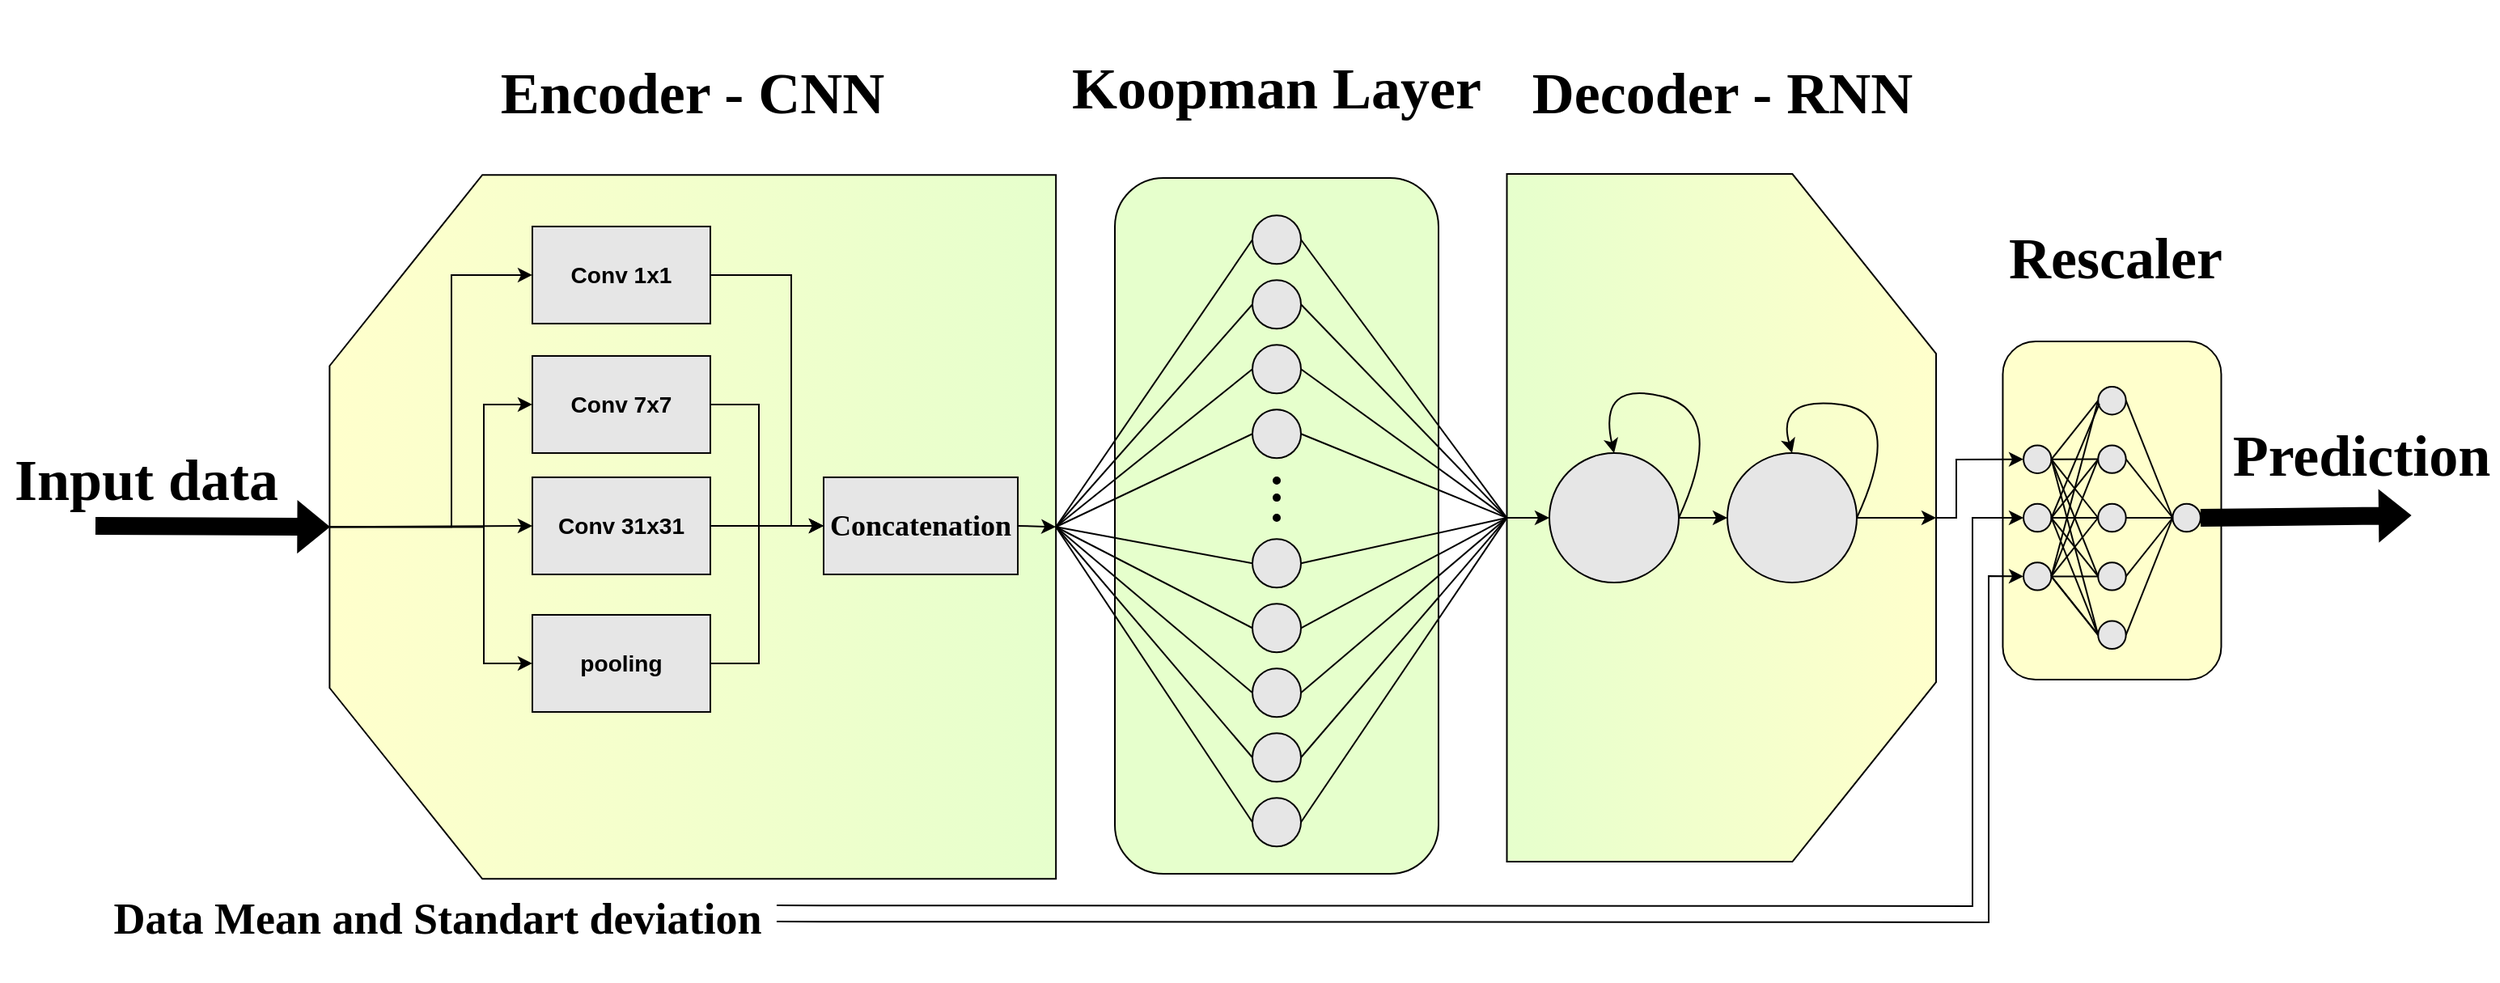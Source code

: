 <mxfile version="19.0.2" type="device"><diagram id="XMFAf_vkO7Ta1vN24-hJ" name="Page-1"><mxGraphModel dx="1730" dy="1145" grid="1" gridSize="10" guides="1" tooltips="1" connect="1" arrows="1" fold="1" page="1" pageScale="1" pageWidth="1654" pageHeight="1169" math="0" shadow="0"><root><mxCell id="0"/><mxCell id="1" parent="0"/><mxCell id="Wm5zuqAyLh63Gblv_v82-100" value="" style="rounded=1;whiteSpace=wrap;html=1;strokeColor=#000000;fillColor=#E6FFCC;" vertex="1" parent="1"><mxGeometry x="699" y="120" width="200" height="430" as="geometry"/></mxCell><mxCell id="Wm5zuqAyLh63Gblv_v82-9" value="" style="shape=loopLimit;whiteSpace=wrap;html=1;size=118;rotation=-90;fillColor=#FFFFCC;gradientColor=#E6FFCC;" vertex="1" parent="1"><mxGeometry x="220.63" y="111.18" width="435.01" height="448.88" as="geometry"/></mxCell><mxCell id="Wm5zuqAyLh63Gblv_v82-60" style="edgeStyle=orthogonalEdgeStyle;rounded=0;orthogonalLoop=1;jettySize=auto;html=1;exitX=0.5;exitY=0;exitDx=0;exitDy=0;entryX=0;entryY=0.5;entryDx=0;entryDy=0;" edge="1" parent="1" source="Wm5zuqAyLh63Gblv_v82-9" target="Wm5zuqAyLh63Gblv_v82-39"><mxGeometry relative="1" as="geometry"><Array as="points"><mxPoint x="309" y="334.98"/><mxPoint x="309" y="259.98"/></Array></mxGeometry></mxCell><mxCell id="Wm5zuqAyLh63Gblv_v82-10" value="" style="ellipse;whiteSpace=wrap;html=1;aspect=fixed;fillColor=#E6E6E6;" vertex="1" parent="1"><mxGeometry x="784" y="343.13" width="30" height="30" as="geometry"/></mxCell><mxCell id="Wm5zuqAyLh63Gblv_v82-12" value="" style="ellipse;whiteSpace=wrap;html=1;aspect=fixed;fillColor=#E6E6E6;" vertex="1" parent="1"><mxGeometry x="784" y="383.13" width="30" height="30" as="geometry"/></mxCell><mxCell id="Wm5zuqAyLh63Gblv_v82-13" value="" style="ellipse;whiteSpace=wrap;html=1;aspect=fixed;fillColor=#E6E6E6;" vertex="1" parent="1"><mxGeometry x="784" y="423.13" width="30" height="30" as="geometry"/></mxCell><mxCell id="Wm5zuqAyLh63Gblv_v82-14" value="" style="ellipse;whiteSpace=wrap;html=1;aspect=fixed;fillColor=#E6E6E6;" vertex="1" parent="1"><mxGeometry x="784" y="463.13" width="30" height="30" as="geometry"/></mxCell><mxCell id="Wm5zuqAyLh63Gblv_v82-15" value="" style="ellipse;whiteSpace=wrap;html=1;aspect=fixed;fillColor=#E6E6E6;" vertex="1" parent="1"><mxGeometry x="784" y="183.13" width="30" height="30" as="geometry"/></mxCell><mxCell id="Wm5zuqAyLh63Gblv_v82-16" value="" style="ellipse;whiteSpace=wrap;html=1;aspect=fixed;fillColor=#E6E6E6;" vertex="1" parent="1"><mxGeometry x="784" y="223.13" width="30" height="30" as="geometry"/></mxCell><mxCell id="Wm5zuqAyLh63Gblv_v82-17" value="" style="ellipse;whiteSpace=wrap;html=1;aspect=fixed;fillColor=#E6E6E6;" vertex="1" parent="1"><mxGeometry x="784" y="263.13" width="30" height="30" as="geometry"/></mxCell><mxCell id="Wm5zuqAyLh63Gblv_v82-22" value="" style="ellipse;whiteSpace=wrap;html=1;aspect=fixed;fillColor=#E6E6E6;" vertex="1" parent="1"><mxGeometry x="784" y="143.13" width="30" height="30" as="geometry"/></mxCell><mxCell id="Wm5zuqAyLh63Gblv_v82-31" value="" style="ellipse;whiteSpace=wrap;html=1;aspect=fixed;fillColor=#E6E6E6;" vertex="1" parent="1"><mxGeometry x="784" y="503.13" width="30" height="30" as="geometry"/></mxCell><mxCell id="Wm5zuqAyLh63Gblv_v82-35" value="&lt;h3&gt;Conv 1x1&lt;/h3&gt;" style="rounded=0;whiteSpace=wrap;html=1;strokeColor=#000000;fillColor=#E6E6E6;" vertex="1" parent="1"><mxGeometry x="339" y="149.98" width="110" height="60" as="geometry"/></mxCell><mxCell id="Wm5zuqAyLh63Gblv_v82-36" value="&lt;h3&gt;pooling&lt;/h3&gt;" style="rounded=0;whiteSpace=wrap;html=1;strokeColor=#000000;fillColor=#E6E6E6;" vertex="1" parent="1"><mxGeometry x="339" y="389.98" width="110" height="60" as="geometry"/></mxCell><mxCell id="Wm5zuqAyLh63Gblv_v82-38" value="&lt;h3&gt;Conv 31x31&lt;/h3&gt;" style="rounded=0;whiteSpace=wrap;html=1;strokeColor=#000000;fillColor=#E6E6E6;" vertex="1" parent="1"><mxGeometry x="339" y="304.98" width="110" height="60" as="geometry"/></mxCell><mxCell id="Wm5zuqAyLh63Gblv_v82-39" value="&lt;h3&gt;Conv 7x7&lt;/h3&gt;" style="rounded=0;whiteSpace=wrap;html=1;strokeColor=#000000;fillColor=#E6E6E6;" vertex="1" parent="1"><mxGeometry x="339" y="229.98" width="110" height="60" as="geometry"/></mxCell><mxCell id="Wm5zuqAyLh63Gblv_v82-45" style="edgeStyle=orthogonalEdgeStyle;rounded=0;orthogonalLoop=1;jettySize=auto;html=1;exitX=0.5;exitY=0;exitDx=0;exitDy=0;entryX=0;entryY=0.5;entryDx=0;entryDy=0;" edge="1" parent="1" source="Wm5zuqAyLh63Gblv_v82-9" target="Wm5zuqAyLh63Gblv_v82-38"><mxGeometry relative="1" as="geometry"><Array as="points"><mxPoint x="339" y="334.98"/></Array></mxGeometry></mxCell><mxCell id="Wm5zuqAyLh63Gblv_v82-48" style="edgeStyle=orthogonalEdgeStyle;rounded=0;orthogonalLoop=1;jettySize=auto;html=1;exitX=0.5;exitY=0;exitDx=0;exitDy=0;entryX=0;entryY=0.5;entryDx=0;entryDy=0;" edge="1" parent="1" source="Wm5zuqAyLh63Gblv_v82-9" target="Wm5zuqAyLh63Gblv_v82-35"><mxGeometry relative="1" as="geometry"><Array as="points"><mxPoint x="289" y="334.98"/><mxPoint x="289" y="179.98"/></Array></mxGeometry></mxCell><mxCell id="Wm5zuqAyLh63Gblv_v82-51" style="edgeStyle=orthogonalEdgeStyle;rounded=0;orthogonalLoop=1;jettySize=auto;html=1;exitX=0.5;exitY=0;exitDx=0;exitDy=0;entryX=0;entryY=0.5;entryDx=0;entryDy=0;" edge="1" parent="1" source="Wm5zuqAyLh63Gblv_v82-9" target="Wm5zuqAyLh63Gblv_v82-36"><mxGeometry relative="1" as="geometry"><Array as="points"><mxPoint x="309" y="334.98"/><mxPoint x="309" y="419.98"/></Array></mxGeometry></mxCell><mxCell id="Wm5zuqAyLh63Gblv_v82-62" value="" style="endArrow=none;html=1;rounded=0;entryX=0;entryY=0.5;entryDx=0;entryDy=0;exitX=0.5;exitY=1;exitDx=0;exitDy=0;" edge="1" parent="1" source="Wm5zuqAyLh63Gblv_v82-9" target="Wm5zuqAyLh63Gblv_v82-22"><mxGeometry width="50" height="50" relative="1" as="geometry"><mxPoint x="619" y="329.98" as="sourcePoint"/><mxPoint x="669" y="279.98" as="targetPoint"/></mxGeometry></mxCell><mxCell id="Wm5zuqAyLh63Gblv_v82-71" value="" style="endArrow=none;html=1;rounded=0;exitX=0;exitY=0.5;exitDx=0;exitDy=0;entryX=0.5;entryY=1;entryDx=0;entryDy=0;" edge="1" parent="1" source="Wm5zuqAyLh63Gblv_v82-17" target="Wm5zuqAyLh63Gblv_v82-9"><mxGeometry width="50" height="50" relative="1" as="geometry"><mxPoint x="619" y="329.98" as="sourcePoint"/><mxPoint x="479" y="339.98" as="targetPoint"/></mxGeometry></mxCell><mxCell id="Wm5zuqAyLh63Gblv_v82-73" value="" style="endArrow=none;html=1;rounded=0;exitX=0.5;exitY=1;exitDx=0;exitDy=0;entryX=0;entryY=0.5;entryDx=0;entryDy=0;" edge="1" parent="1" source="Wm5zuqAyLh63Gblv_v82-9" target="Wm5zuqAyLh63Gblv_v82-31"><mxGeometry width="50" height="50" relative="1" as="geometry"><mxPoint x="629" y="339.98" as="sourcePoint"/><mxPoint x="679" y="289.98" as="targetPoint"/></mxGeometry></mxCell><mxCell id="Wm5zuqAyLh63Gblv_v82-74" value="" style="endArrow=none;html=1;rounded=0;exitX=0;exitY=0.5;exitDx=0;exitDy=0;entryX=0.5;entryY=1;entryDx=0;entryDy=0;" edge="1" parent="1" source="Wm5zuqAyLh63Gblv_v82-10" target="Wm5zuqAyLh63Gblv_v82-9"><mxGeometry width="50" height="50" relative="1" as="geometry"><mxPoint x="639" y="349.98" as="sourcePoint"/><mxPoint x="479" y="339.98" as="targetPoint"/></mxGeometry></mxCell><mxCell id="Wm5zuqAyLh63Gblv_v82-75" value="" style="endArrow=none;html=1;rounded=0;exitX=0;exitY=0.5;exitDx=0;exitDy=0;entryX=0.5;entryY=1;entryDx=0;entryDy=0;" edge="1" parent="1" source="Wm5zuqAyLh63Gblv_v82-12" target="Wm5zuqAyLh63Gblv_v82-9"><mxGeometry width="50" height="50" relative="1" as="geometry"><mxPoint x="649" y="359.98" as="sourcePoint"/><mxPoint x="479" y="339.98" as="targetPoint"/></mxGeometry></mxCell><mxCell id="Wm5zuqAyLh63Gblv_v82-76" value="" style="endArrow=none;html=1;rounded=0;entryX=0;entryY=0.5;entryDx=0;entryDy=0;exitX=0.5;exitY=1;exitDx=0;exitDy=0;" edge="1" parent="1" source="Wm5zuqAyLh63Gblv_v82-9" target="Wm5zuqAyLh63Gblv_v82-13"><mxGeometry width="50" height="50" relative="1" as="geometry"><mxPoint x="479" y="339.98" as="sourcePoint"/><mxPoint x="709" y="319.98" as="targetPoint"/></mxGeometry></mxCell><mxCell id="Wm5zuqAyLh63Gblv_v82-77" value="" style="endArrow=none;html=1;rounded=0;entryX=0;entryY=0.5;entryDx=0;entryDy=0;exitX=0.5;exitY=1;exitDx=0;exitDy=0;" edge="1" parent="1" source="Wm5zuqAyLh63Gblv_v82-9" target="Wm5zuqAyLh63Gblv_v82-14"><mxGeometry width="50" height="50" relative="1" as="geometry"><mxPoint x="479" y="339.98" as="sourcePoint"/><mxPoint x="719" y="329.98" as="targetPoint"/></mxGeometry></mxCell><mxCell id="Wm5zuqAyLh63Gblv_v82-78" value="" style="endArrow=none;html=1;rounded=0;entryX=0;entryY=0.5;entryDx=0;entryDy=0;exitX=0.5;exitY=1;exitDx=0;exitDy=0;" edge="1" parent="1" source="Wm5zuqAyLh63Gblv_v82-9" target="Wm5zuqAyLh63Gblv_v82-16"><mxGeometry width="50" height="50" relative="1" as="geometry"><mxPoint x="479" y="339.98" as="sourcePoint"/><mxPoint x="729" y="339.98" as="targetPoint"/></mxGeometry></mxCell><mxCell id="Wm5zuqAyLh63Gblv_v82-79" value="" style="endArrow=none;html=1;rounded=0;entryX=0;entryY=0.5;entryDx=0;entryDy=0;exitX=0.5;exitY=1;exitDx=0;exitDy=0;" edge="1" parent="1" source="Wm5zuqAyLh63Gblv_v82-9" target="Wm5zuqAyLh63Gblv_v82-15"><mxGeometry width="50" height="50" relative="1" as="geometry"><mxPoint x="479" y="339.98" as="sourcePoint"/><mxPoint x="739" y="349.98" as="targetPoint"/></mxGeometry></mxCell><mxCell id="Wm5zuqAyLh63Gblv_v82-90" value="" style="endArrow=none;html=1;rounded=0;entryX=0.5;entryY=1;entryDx=0;entryDy=0;exitX=1;exitY=0.5;exitDx=0;exitDy=0;" edge="1" parent="1" source="Wm5zuqAyLh63Gblv_v82-22" target="Wm5zuqAyLh63Gblv_v82-8"><mxGeometry width="50" height="50" relative="1" as="geometry"><mxPoint x="774" y="158" as="sourcePoint"/><mxPoint x="856.49" y="340.63" as="targetPoint"/></mxGeometry></mxCell><mxCell id="Wm5zuqAyLh63Gblv_v82-91" value="" style="endArrow=none;html=1;rounded=0;exitX=0.5;exitY=1;exitDx=0;exitDy=0;entryX=1;entryY=0.5;entryDx=0;entryDy=0;" edge="1" parent="1" source="Wm5zuqAyLh63Gblv_v82-8" target="Wm5zuqAyLh63Gblv_v82-17"><mxGeometry width="50" height="50" relative="1" as="geometry"><mxPoint x="856.49" y="342.5" as="sourcePoint"/><mxPoint x="776.49" y="277.5" as="targetPoint"/></mxGeometry></mxCell><mxCell id="Wm5zuqAyLh63Gblv_v82-93" value="" style="endArrow=none;html=1;rounded=0;exitX=1;exitY=0.5;exitDx=0;exitDy=0;entryX=0.5;entryY=1;entryDx=0;entryDy=0;" edge="1" parent="1" source="Wm5zuqAyLh63Gblv_v82-31" target="Wm5zuqAyLh63Gblv_v82-8"><mxGeometry width="50" height="50" relative="1" as="geometry"><mxPoint x="773.995" y="517.5" as="sourcePoint"/><mxPoint x="856.49" y="340.63" as="targetPoint"/></mxGeometry></mxCell><mxCell id="Wm5zuqAyLh63Gblv_v82-94" value="" style="endArrow=none;html=1;rounded=0;exitX=0.5;exitY=1;exitDx=0;exitDy=0;entryX=1;entryY=0.5;entryDx=0;entryDy=0;" edge="1" parent="1" source="Wm5zuqAyLh63Gblv_v82-8" target="Wm5zuqAyLh63Gblv_v82-10"><mxGeometry width="50" height="50" relative="1" as="geometry"><mxPoint x="856.49" y="342.5" as="sourcePoint"/><mxPoint x="774" y="358" as="targetPoint"/></mxGeometry></mxCell><mxCell id="Wm5zuqAyLh63Gblv_v82-95" value="" style="endArrow=none;html=1;rounded=0;exitX=0.5;exitY=1;exitDx=0;exitDy=0;entryX=1;entryY=0.5;entryDx=0;entryDy=0;" edge="1" parent="1" source="Wm5zuqAyLh63Gblv_v82-8" target="Wm5zuqAyLh63Gblv_v82-12"><mxGeometry width="50" height="50" relative="1" as="geometry"><mxPoint x="856.49" y="342.5" as="sourcePoint"/><mxPoint x="776" y="398" as="targetPoint"/></mxGeometry></mxCell><mxCell id="Wm5zuqAyLh63Gblv_v82-96" value="" style="endArrow=none;html=1;rounded=0;entryX=0.5;entryY=1;entryDx=0;entryDy=0;exitX=1;exitY=0.5;exitDx=0;exitDy=0;" edge="1" parent="1" source="Wm5zuqAyLh63Gblv_v82-13" target="Wm5zuqAyLh63Gblv_v82-8"><mxGeometry width="50" height="50" relative="1" as="geometry"><mxPoint x="774" y="440" as="sourcePoint"/><mxPoint x="856.49" y="342.5" as="targetPoint"/></mxGeometry></mxCell><mxCell id="Wm5zuqAyLh63Gblv_v82-97" value="" style="endArrow=none;html=1;rounded=0;entryX=0.5;entryY=1;entryDx=0;entryDy=0;exitX=1;exitY=0.5;exitDx=0;exitDy=0;" edge="1" parent="1" source="Wm5zuqAyLh63Gblv_v82-14" target="Wm5zuqAyLh63Gblv_v82-8"><mxGeometry width="50" height="50" relative="1" as="geometry"><mxPoint x="776.49" y="477.5" as="sourcePoint"/><mxPoint x="856.49" y="342.5" as="targetPoint"/></mxGeometry></mxCell><mxCell id="Wm5zuqAyLh63Gblv_v82-98" value="" style="endArrow=none;html=1;rounded=0;entryX=0.5;entryY=1;entryDx=0;entryDy=0;exitX=1;exitY=0.5;exitDx=0;exitDy=0;" edge="1" parent="1" source="Wm5zuqAyLh63Gblv_v82-16" target="Wm5zuqAyLh63Gblv_v82-8"><mxGeometry width="50" height="50" relative="1" as="geometry"><mxPoint x="774" y="238" as="sourcePoint"/><mxPoint x="856.49" y="342.5" as="targetPoint"/></mxGeometry></mxCell><mxCell id="Wm5zuqAyLh63Gblv_v82-99" value="" style="endArrow=none;html=1;rounded=0;entryX=0.5;entryY=1;entryDx=0;entryDy=0;exitX=1;exitY=0.5;exitDx=0;exitDy=0;" edge="1" parent="1" source="Wm5zuqAyLh63Gblv_v82-15" target="Wm5zuqAyLh63Gblv_v82-8"><mxGeometry width="50" height="50" relative="1" as="geometry"><mxPoint x="776.49" y="197.5" as="sourcePoint"/><mxPoint x="856.49" y="342.5" as="targetPoint"/></mxGeometry></mxCell><mxCell id="Wm5zuqAyLh63Gblv_v82-102" value="" style="shape=flexArrow;endArrow=classic;html=1;rounded=0;fillColor=#000000;entryX=0.5;entryY=0;entryDx=0;entryDy=0;" edge="1" parent="1" target="Wm5zuqAyLh63Gblv_v82-9"><mxGeometry width="50" height="50" relative="1" as="geometry"><mxPoint x="69" y="334.98" as="sourcePoint"/><mxPoint x="109" y="249.98" as="targetPoint"/></mxGeometry></mxCell><mxCell id="Wm5zuqAyLh63Gblv_v82-103" style="edgeStyle=orthogonalEdgeStyle;rounded=0;orthogonalLoop=1;jettySize=auto;html=1;exitX=1;exitY=0.5;exitDx=0;exitDy=0;entryX=0;entryY=0.5;entryDx=0;entryDy=0;" edge="1" parent="1" source="Wm5zuqAyLh63Gblv_v82-39" target="Wm5zuqAyLh63Gblv_v82-108"><mxGeometry relative="1" as="geometry"><mxPoint x="449" y="259.98" as="sourcePoint"/><mxPoint x="634.63" y="338.11" as="targetPoint"/><Array as="points"><mxPoint x="479" y="259.98"/><mxPoint x="479" y="334.98"/></Array></mxGeometry></mxCell><mxCell id="Wm5zuqAyLh63Gblv_v82-105" style="edgeStyle=orthogonalEdgeStyle;rounded=0;orthogonalLoop=1;jettySize=auto;html=1;exitX=1;exitY=0.5;exitDx=0;exitDy=0;entryX=0;entryY=0.5;entryDx=0;entryDy=0;" edge="1" parent="1" source="Wm5zuqAyLh63Gblv_v82-35" target="Wm5zuqAyLh63Gblv_v82-108"><mxGeometry relative="1" as="geometry"><mxPoint x="449.005" y="198.11" as="sourcePoint"/><mxPoint x="634.63" y="338.11" as="targetPoint"/><Array as="points"><mxPoint x="499" y="179.98"/><mxPoint x="499" y="334.98"/></Array></mxGeometry></mxCell><mxCell id="Wm5zuqAyLh63Gblv_v82-106" style="edgeStyle=orthogonalEdgeStyle;rounded=0;orthogonalLoop=1;jettySize=auto;html=1;entryX=0;entryY=0.5;entryDx=0;entryDy=0;exitX=1;exitY=0.5;exitDx=0;exitDy=0;" edge="1" parent="1" source="Wm5zuqAyLh63Gblv_v82-36" target="Wm5zuqAyLh63Gblv_v82-108"><mxGeometry relative="1" as="geometry"><mxPoint x="449.005" y="423.11" as="sourcePoint"/><mxPoint x="539" y="337.98" as="targetPoint"/><Array as="points"><mxPoint x="479" y="419.98"/><mxPoint x="479" y="334.98"/></Array></mxGeometry></mxCell><mxCell id="Wm5zuqAyLh63Gblv_v82-108" value="&lt;h2&gt;&lt;font style=&quot;font-size: 18px;&quot; face=&quot;Times New Roman&quot;&gt;Concatenation&lt;/font&gt;&lt;/h2&gt;" style="rounded=0;whiteSpace=wrap;html=1;strokeColor=#000000;fillColor=#E6E6E6;" vertex="1" parent="1"><mxGeometry x="519" y="304.98" width="120" height="60" as="geometry"/></mxCell><mxCell id="Wm5zuqAyLh63Gblv_v82-110" value="" style="endArrow=classic;html=1;rounded=0;fillColor=#000000;entryX=0;entryY=0.5;entryDx=0;entryDy=0;exitX=1;exitY=0.5;exitDx=0;exitDy=0;" edge="1" parent="1" source="Wm5zuqAyLh63Gblv_v82-38" target="Wm5zuqAyLh63Gblv_v82-108"><mxGeometry width="50" height="50" relative="1" as="geometry"><mxPoint x="509" y="289.98" as="sourcePoint"/><mxPoint x="459" y="339.98" as="targetPoint"/></mxGeometry></mxCell><mxCell id="Wm5zuqAyLh63Gblv_v82-111" value="" style="endArrow=classic;html=1;rounded=0;fillColor=#000000;exitX=1;exitY=0.5;exitDx=0;exitDy=0;entryX=0.5;entryY=1;entryDx=0;entryDy=0;" edge="1" parent="1" source="Wm5zuqAyLh63Gblv_v82-108" target="Wm5zuqAyLh63Gblv_v82-9"><mxGeometry width="50" height="50" relative="1" as="geometry"><mxPoint x="469" y="419.98" as="sourcePoint"/><mxPoint x="519" y="369.98" as="targetPoint"/></mxGeometry></mxCell><mxCell id="Wm5zuqAyLh63Gblv_v82-164" value="" style="group" vertex="1" connectable="0" parent="1"><mxGeometry x="1249" y="239.98" width="135" height="190" as="geometry"/></mxCell><mxCell id="Wm5zuqAyLh63Gblv_v82-135" value="" style="rounded=1;whiteSpace=wrap;html=1;fontFamily=Times New Roman;fontSize=18;strokeColor=#000000;fillColor=#FFFFCC;gradientColor=none;gradientDirection=north;" vertex="1" parent="Wm5zuqAyLh63Gblv_v82-164"><mxGeometry x="-1.27" y="-18.99" width="135" height="208.99" as="geometry"/></mxCell><mxCell id="Wm5zuqAyLh63Gblv_v82-122" value="" style="ellipse;whiteSpace=wrap;html=1;aspect=fixed;fillColor=#E6E6E6;" vertex="1" parent="Wm5zuqAyLh63Gblv_v82-164"><mxGeometry x="11.524" y="81.447" width="17.221" height="17.221" as="geometry"/></mxCell><mxCell id="Wm5zuqAyLh63Gblv_v82-123" value="" style="ellipse;whiteSpace=wrap;html=1;aspect=fixed;fillColor=#E6E6E6;" vertex="1" parent="Wm5zuqAyLh63Gblv_v82-164"><mxGeometry x="11.524" y="117.601" width="17.221" height="17.221" as="geometry"/></mxCell><mxCell id="Wm5zuqAyLh63Gblv_v82-124" value="" style="ellipse;whiteSpace=wrap;html=1;aspect=fixed;fillColor=#E6E6E6;" vertex="1" parent="Wm5zuqAyLh63Gblv_v82-164"><mxGeometry x="11.524" y="45.256" width="17.221" height="17.221" as="geometry"/></mxCell><mxCell id="Wm5zuqAyLh63Gblv_v82-129" value="" style="ellipse;whiteSpace=wrap;html=1;aspect=fixed;fillColor=#E6E6E6;" vertex="1" parent="Wm5zuqAyLh63Gblv_v82-164"><mxGeometry x="57.622" y="45.22" width="17.221" height="17.221" as="geometry"/></mxCell><mxCell id="Wm5zuqAyLh63Gblv_v82-130" value="" style="ellipse;whiteSpace=wrap;html=1;aspect=fixed;fillColor=#E6E6E6;" vertex="1" parent="Wm5zuqAyLh63Gblv_v82-164"><mxGeometry x="57.622" y="81.41" width="17.221" height="17.221" as="geometry"/></mxCell><mxCell id="Wm5zuqAyLh63Gblv_v82-131" value="" style="ellipse;whiteSpace=wrap;html=1;aspect=fixed;fillColor=#E6E6E6;" vertex="1" parent="Wm5zuqAyLh63Gblv_v82-164"><mxGeometry x="57.622" y="117.601" width="17.221" height="17.221" as="geometry"/></mxCell><mxCell id="Wm5zuqAyLh63Gblv_v82-132" value="" style="ellipse;whiteSpace=wrap;html=1;aspect=fixed;fillColor=#E6E6E6;" vertex="1" parent="Wm5zuqAyLh63Gblv_v82-164"><mxGeometry x="57.622" y="153.791" width="17.221" height="17.221" as="geometry"/></mxCell><mxCell id="Wm5zuqAyLh63Gblv_v82-133" value="" style="ellipse;whiteSpace=wrap;html=1;aspect=fixed;fillColor=#E6E6E6;" vertex="1" parent="Wm5zuqAyLh63Gblv_v82-164"><mxGeometry x="57.622" y="9.03" width="17.221" height="17.221" as="geometry"/></mxCell><mxCell id="Wm5zuqAyLh63Gblv_v82-134" value="" style="ellipse;whiteSpace=wrap;html=1;aspect=fixed;fillColor=#E6E6E6;" vertex="1" parent="Wm5zuqAyLh63Gblv_v82-164"><mxGeometry x="103.72" y="81.41" width="17.221" height="17.221" as="geometry"/></mxCell><mxCell id="Wm5zuqAyLh63Gblv_v82-142" value="" style="endArrow=none;html=1;rounded=0;fontFamily=Times New Roman;fontSize=18;fillColor=#000000;exitX=1;exitY=0.5;exitDx=0;exitDy=0;entryX=0;entryY=0.5;entryDx=0;entryDy=0;" edge="1" parent="Wm5zuqAyLh63Gblv_v82-164" source="Wm5zuqAyLh63Gblv_v82-124" target="Wm5zuqAyLh63Gblv_v82-133"><mxGeometry width="50" height="50" relative="1" as="geometry"><mxPoint x="-14.817" y="99.524" as="sourcePoint"/><mxPoint x="18.11" y="54.286" as="targetPoint"/></mxGeometry></mxCell><mxCell id="Wm5zuqAyLh63Gblv_v82-143" value="" style="endArrow=none;html=1;rounded=0;fontFamily=Times New Roman;fontSize=18;fillColor=#000000;entryX=0;entryY=0.5;entryDx=0;entryDy=0;exitX=1;exitY=0.5;exitDx=0;exitDy=0;" edge="1" parent="Wm5zuqAyLh63Gblv_v82-164" source="Wm5zuqAyLh63Gblv_v82-123" target="Wm5zuqAyLh63Gblv_v82-132"><mxGeometry width="50" height="50" relative="1" as="geometry"><mxPoint x="31.28" y="135.714" as="sourcePoint"/><mxPoint x="24.695" y="63.333" as="targetPoint"/></mxGeometry></mxCell><mxCell id="Wm5zuqAyLh63Gblv_v82-144" value="" style="endArrow=none;html=1;rounded=0;fontFamily=Times New Roman;fontSize=18;fillColor=#000000;exitX=1;exitY=0.5;exitDx=0;exitDy=0;entryX=0;entryY=0.5;entryDx=0;entryDy=0;" edge="1" parent="Wm5zuqAyLh63Gblv_v82-164" source="Wm5zuqAyLh63Gblv_v82-123" target="Wm5zuqAyLh63Gblv_v82-133"><mxGeometry width="50" height="50" relative="1" as="geometry"><mxPoint x="-1.646" y="117.619" as="sourcePoint"/><mxPoint x="31.28" y="72.381" as="targetPoint"/></mxGeometry></mxCell><mxCell id="Wm5zuqAyLh63Gblv_v82-145" value="" style="endArrow=none;html=1;rounded=0;fontFamily=Times New Roman;fontSize=18;fillColor=#000000;entryX=0;entryY=0.5;entryDx=0;entryDy=0;exitX=1;exitY=0.5;exitDx=0;exitDy=0;" edge="1" parent="Wm5zuqAyLh63Gblv_v82-164" source="Wm5zuqAyLh63Gblv_v82-122" target="Wm5zuqAyLh63Gblv_v82-129"><mxGeometry width="50" height="50" relative="1" as="geometry"><mxPoint x="4.939" y="126.667" as="sourcePoint"/><mxPoint x="37.866" y="81.429" as="targetPoint"/></mxGeometry></mxCell><mxCell id="Wm5zuqAyLh63Gblv_v82-146" value="" style="endArrow=none;html=1;rounded=0;fontFamily=Times New Roman;fontSize=18;fillColor=#000000;entryX=0;entryY=0.5;entryDx=0;entryDy=0;exitX=1;exitY=0.5;exitDx=0;exitDy=0;" edge="1" parent="Wm5zuqAyLh63Gblv_v82-164" source="Wm5zuqAyLh63Gblv_v82-122" target="Wm5zuqAyLh63Gblv_v82-130"><mxGeometry width="50" height="50" relative="1" as="geometry"><mxPoint x="11.524" y="135.714" as="sourcePoint"/><mxPoint x="44.451" y="90.476" as="targetPoint"/></mxGeometry></mxCell><mxCell id="Wm5zuqAyLh63Gblv_v82-147" value="" style="endArrow=none;html=1;rounded=0;fontFamily=Times New Roman;fontSize=18;fillColor=#000000;exitX=1;exitY=0.5;exitDx=0;exitDy=0;entryX=0;entryY=0.5;entryDx=0;entryDy=0;" edge="1" parent="Wm5zuqAyLh63Gblv_v82-164" source="Wm5zuqAyLh63Gblv_v82-123" target="Wm5zuqAyLh63Gblv_v82-129"><mxGeometry width="50" height="50" relative="1" as="geometry"><mxPoint x="18.11" y="144.762" as="sourcePoint"/><mxPoint x="51.037" y="99.524" as="targetPoint"/></mxGeometry></mxCell><mxCell id="Wm5zuqAyLh63Gblv_v82-148" value="" style="endArrow=none;html=1;rounded=0;fontFamily=Times New Roman;fontSize=18;fillColor=#000000;exitX=1;exitY=0.5;exitDx=0;exitDy=0;entryX=0;entryY=0.5;entryDx=0;entryDy=0;" edge="1" parent="Wm5zuqAyLh63Gblv_v82-164" source="Wm5zuqAyLh63Gblv_v82-123" target="Wm5zuqAyLh63Gblv_v82-130"><mxGeometry width="50" height="50" relative="1" as="geometry"><mxPoint x="24.695" y="153.81" as="sourcePoint"/><mxPoint x="57.622" y="108.571" as="targetPoint"/></mxGeometry></mxCell><mxCell id="Wm5zuqAyLh63Gblv_v82-149" value="" style="endArrow=none;html=1;rounded=0;fontFamily=Times New Roman;fontSize=18;fillColor=#000000;exitX=1;exitY=0.5;exitDx=0;exitDy=0;entryX=0;entryY=0.5;entryDx=0;entryDy=0;" edge="1" parent="Wm5zuqAyLh63Gblv_v82-164" source="Wm5zuqAyLh63Gblv_v82-123" target="Wm5zuqAyLh63Gblv_v82-131"><mxGeometry width="50" height="50" relative="1" as="geometry"><mxPoint x="31.28" y="162.857" as="sourcePoint"/><mxPoint x="64.207" y="117.619" as="targetPoint"/></mxGeometry></mxCell><mxCell id="Wm5zuqAyLh63Gblv_v82-151" value="" style="endArrow=none;html=1;rounded=0;fontFamily=Times New Roman;fontSize=18;fillColor=#000000;exitX=0;exitY=0.5;exitDx=0;exitDy=0;entryX=1;entryY=0.5;entryDx=0;entryDy=0;" edge="1" parent="Wm5zuqAyLh63Gblv_v82-164" source="Wm5zuqAyLh63Gblv_v82-131" target="Wm5zuqAyLh63Gblv_v82-122"><mxGeometry width="50" height="50" relative="1" as="geometry"><mxPoint x="44.451" y="180.952" as="sourcePoint"/><mxPoint x="31.28" y="99.524" as="targetPoint"/></mxGeometry></mxCell><mxCell id="Wm5zuqAyLh63Gblv_v82-152" value="" style="endArrow=none;html=1;rounded=0;fontFamily=Times New Roman;fontSize=18;fillColor=#000000;entryX=0;entryY=0.5;entryDx=0;entryDy=0;exitX=1;exitY=0.5;exitDx=0;exitDy=0;" edge="1" parent="Wm5zuqAyLh63Gblv_v82-164" source="Wm5zuqAyLh63Gblv_v82-123" target="Wm5zuqAyLh63Gblv_v82-132"><mxGeometry width="50" height="50" relative="1" as="geometry"><mxPoint x="18.11" y="201.898" as="sourcePoint"/><mxPoint x="51.037" y="156.66" as="targetPoint"/></mxGeometry></mxCell><mxCell id="Wm5zuqAyLh63Gblv_v82-153" value="" style="endArrow=none;html=1;rounded=0;fontFamily=Times New Roman;fontSize=18;fillColor=#000000;exitX=0;exitY=0.5;exitDx=0;exitDy=0;entryX=1;entryY=0.5;entryDx=0;entryDy=0;" edge="1" parent="Wm5zuqAyLh63Gblv_v82-164" source="Wm5zuqAyLh63Gblv_v82-132" target="Wm5zuqAyLh63Gblv_v82-122"><mxGeometry width="50" height="50" relative="1" as="geometry"><mxPoint x="57.622" y="199.048" as="sourcePoint"/><mxPoint x="90.549" y="153.81" as="targetPoint"/></mxGeometry></mxCell><mxCell id="Wm5zuqAyLh63Gblv_v82-154" value="" style="endArrow=none;html=1;rounded=0;fontFamily=Times New Roman;fontSize=18;fillColor=#000000;exitX=0;exitY=0.5;exitDx=0;exitDy=0;entryX=1;entryY=0.5;entryDx=0;entryDy=0;" edge="1" parent="Wm5zuqAyLh63Gblv_v82-164" source="Wm5zuqAyLh63Gblv_v82-132" target="Wm5zuqAyLh63Gblv_v82-124"><mxGeometry width="50" height="50" relative="1" as="geometry"><mxPoint x="64.207" y="208.095" as="sourcePoint"/><mxPoint x="97.134" y="162.857" as="targetPoint"/></mxGeometry></mxCell><mxCell id="Wm5zuqAyLh63Gblv_v82-155" value="" style="endArrow=none;html=1;rounded=0;fontFamily=Times New Roman;fontSize=18;fillColor=#000000;exitX=0;exitY=0.5;exitDx=0;exitDy=0;entryX=1;entryY=0.5;entryDx=0;entryDy=0;" edge="1" parent="Wm5zuqAyLh63Gblv_v82-164" source="Wm5zuqAyLh63Gblv_v82-131" target="Wm5zuqAyLh63Gblv_v82-124"><mxGeometry width="50" height="50" relative="1" as="geometry"><mxPoint x="70.793" y="217.143" as="sourcePoint"/><mxPoint x="103.72" y="171.905" as="targetPoint"/></mxGeometry></mxCell><mxCell id="Wm5zuqAyLh63Gblv_v82-156" value="" style="endArrow=none;html=1;rounded=0;fontFamily=Times New Roman;fontSize=18;fillColor=#000000;exitX=0;exitY=0.5;exitDx=0;exitDy=0;entryX=1;entryY=0.5;entryDx=0;entryDy=0;" edge="1" parent="Wm5zuqAyLh63Gblv_v82-164" source="Wm5zuqAyLh63Gblv_v82-130" target="Wm5zuqAyLh63Gblv_v82-124"><mxGeometry width="50" height="50" relative="1" as="geometry"><mxPoint x="77.378" y="226.19" as="sourcePoint"/><mxPoint x="110.305" y="180.952" as="targetPoint"/></mxGeometry></mxCell><mxCell id="Wm5zuqAyLh63Gblv_v82-157" value="" style="endArrow=none;html=1;rounded=0;fontFamily=Times New Roman;fontSize=18;fillColor=#000000;entryX=0;entryY=0.5;entryDx=0;entryDy=0;exitX=1;exitY=0.5;exitDx=0;exitDy=0;" edge="1" parent="Wm5zuqAyLh63Gblv_v82-164" source="Wm5zuqAyLh63Gblv_v82-124" target="Wm5zuqAyLh63Gblv_v82-129"><mxGeometry width="50" height="50" relative="1" as="geometry"><mxPoint x="83.963" y="235.238" as="sourcePoint"/><mxPoint x="116.89" y="190" as="targetPoint"/></mxGeometry></mxCell><mxCell id="Wm5zuqAyLh63Gblv_v82-158" value="" style="endArrow=none;html=1;rounded=0;fontFamily=Times New Roman;fontSize=18;fillColor=#000000;entryX=0.047;entryY=0.615;entryDx=0;entryDy=0;entryPerimeter=0;exitX=1;exitY=0.5;exitDx=0;exitDy=0;" edge="1" parent="Wm5zuqAyLh63Gblv_v82-164" source="Wm5zuqAyLh63Gblv_v82-122" target="Wm5zuqAyLh63Gblv_v82-133"><mxGeometry width="50" height="50" relative="1" as="geometry"><mxPoint x="90.549" y="244.286" as="sourcePoint"/><mxPoint x="123.476" y="199.048" as="targetPoint"/></mxGeometry></mxCell><mxCell id="Wm5zuqAyLh63Gblv_v82-159" value="" style="endArrow=none;html=1;rounded=0;fontFamily=Times New Roman;fontSize=18;fillColor=#000000;exitX=1;exitY=0.5;exitDx=0;exitDy=0;entryX=0;entryY=0.5;entryDx=0;entryDy=0;" edge="1" parent="Wm5zuqAyLh63Gblv_v82-164" source="Wm5zuqAyLh63Gblv_v82-130" target="Wm5zuqAyLh63Gblv_v82-134"><mxGeometry width="50" height="50" relative="1" as="geometry"><mxPoint x="123.476" y="129.517" as="sourcePoint"/><mxPoint x="156.402" y="84.279" as="targetPoint"/></mxGeometry></mxCell><mxCell id="Wm5zuqAyLh63Gblv_v82-160" value="" style="endArrow=none;html=1;rounded=0;fontFamily=Times New Roman;fontSize=18;fillColor=#000000;exitX=1;exitY=0.5;exitDx=0;exitDy=0;entryX=0;entryY=0.5;entryDx=0;entryDy=0;" edge="1" parent="Wm5zuqAyLh63Gblv_v82-164" source="Wm5zuqAyLh63Gblv_v82-131" target="Wm5zuqAyLh63Gblv_v82-134"><mxGeometry width="50" height="50" relative="1" as="geometry"><mxPoint x="130.061" y="138.564" as="sourcePoint"/><mxPoint x="162.988" y="93.326" as="targetPoint"/></mxGeometry></mxCell><mxCell id="Wm5zuqAyLh63Gblv_v82-161" value="" style="endArrow=none;html=1;rounded=0;fontFamily=Times New Roman;fontSize=18;fillColor=#000000;exitX=1;exitY=0.5;exitDx=0;exitDy=0;entryX=0;entryY=0.5;entryDx=0;entryDy=0;" edge="1" parent="Wm5zuqAyLh63Gblv_v82-164" source="Wm5zuqAyLh63Gblv_v82-132" target="Wm5zuqAyLh63Gblv_v82-134"><mxGeometry width="50" height="50" relative="1" as="geometry"><mxPoint x="136.646" y="147.612" as="sourcePoint"/><mxPoint x="169.573" y="102.374" as="targetPoint"/></mxGeometry></mxCell><mxCell id="Wm5zuqAyLh63Gblv_v82-162" value="" style="endArrow=none;html=1;rounded=0;fontFamily=Times New Roman;fontSize=18;fillColor=#000000;exitX=1;exitY=0.5;exitDx=0;exitDy=0;entryX=0;entryY=0.5;entryDx=0;entryDy=0;" edge="1" parent="Wm5zuqAyLh63Gblv_v82-164" source="Wm5zuqAyLh63Gblv_v82-129" target="Wm5zuqAyLh63Gblv_v82-134"><mxGeometry width="50" height="50" relative="1" as="geometry"><mxPoint x="143.232" y="156.66" as="sourcePoint"/><mxPoint x="176.159" y="111.421" as="targetPoint"/></mxGeometry></mxCell><mxCell id="Wm5zuqAyLh63Gblv_v82-163" value="" style="endArrow=none;html=1;rounded=0;fontFamily=Times New Roman;fontSize=18;fillColor=#000000;exitX=1;exitY=0.5;exitDx=0;exitDy=0;entryX=0;entryY=0.5;entryDx=0;entryDy=0;" edge="1" parent="Wm5zuqAyLh63Gblv_v82-164" source="Wm5zuqAyLh63Gblv_v82-133" target="Wm5zuqAyLh63Gblv_v82-134"><mxGeometry width="50" height="50" relative="1" as="geometry"><mxPoint x="149.817" y="165.707" as="sourcePoint"/><mxPoint x="182.744" y="120.469" as="targetPoint"/></mxGeometry></mxCell><mxCell id="Wm5zuqAyLh63Gblv_v82-166" value="" style="group" vertex="1" connectable="0" parent="1"><mxGeometry x="941.255" y="117.535" width="265.25" height="425.0" as="geometry"/></mxCell><mxCell id="Wm5zuqAyLh63Gblv_v82-8" value="" style="shape=loopLimit;whiteSpace=wrap;html=1;size=111;rotation=90;fillColor=#E6FFCC;gradientColor=#FFFFCC;gradientDirection=north;" vertex="1" parent="Wm5zuqAyLh63Gblv_v82-166"><mxGeometry x="-79.875" y="79.875" width="425" height="265.25" as="geometry"/></mxCell><mxCell id="Wm5zuqAyLh63Gblv_v82-117" value="" style="ellipse;whiteSpace=wrap;html=1;aspect=fixed;fontFamily=Times New Roman;fontSize=18;strokeColor=#000000;fillColor=#E6E6E6;gradientColor=none;gradientDirection=north;" vertex="1" parent="Wm5zuqAyLh63Gblv_v82-166"><mxGeometry x="26.245" y="172.505" width="80" height="80" as="geometry"/></mxCell><mxCell id="Wm5zuqAyLh63Gblv_v82-118" value="" style="ellipse;whiteSpace=wrap;html=1;aspect=fixed;fontFamily=Times New Roman;fontSize=18;strokeColor=#000000;fillColor=#E6E6E6;gradientColor=none;gradientDirection=north;" vertex="1" parent="Wm5zuqAyLh63Gblv_v82-166"><mxGeometry x="136.245" y="172.485" width="80" height="80" as="geometry"/></mxCell><mxCell id="Wm5zuqAyLh63Gblv_v82-120" value="" style="endArrow=classic;html=1;rounded=0;fontFamily=Times New Roman;fontSize=18;fillColor=#000000;exitX=1;exitY=0.5;exitDx=0;exitDy=0;entryX=0;entryY=0.5;entryDx=0;entryDy=0;" edge="1" parent="Wm5zuqAyLh63Gblv_v82-166" source="Wm5zuqAyLh63Gblv_v82-117" target="Wm5zuqAyLh63Gblv_v82-118"><mxGeometry width="50" height="50" relative="1" as="geometry"><mxPoint x="96.245" y="257.485" as="sourcePoint"/><mxPoint x="146.245" y="207.485" as="targetPoint"/></mxGeometry></mxCell><mxCell id="Wm5zuqAyLh63Gblv_v82-125" value="" style="endArrow=classic;html=1;rounded=0;fontFamily=Times New Roman;fontSize=18;fillColor=#000000;exitX=1;exitY=0.5;exitDx=0;exitDy=0;entryX=0.5;entryY=0;entryDx=0;entryDy=0;" edge="1" parent="Wm5zuqAyLh63Gblv_v82-166" source="Wm5zuqAyLh63Gblv_v82-118" target="Wm5zuqAyLh63Gblv_v82-8"><mxGeometry width="50" height="50" relative="1" as="geometry"><mxPoint x="156.245" y="257.485" as="sourcePoint"/><mxPoint x="206.245" y="207.485" as="targetPoint"/></mxGeometry></mxCell><mxCell id="Wm5zuqAyLh63Gblv_v82-126" value="" style="curved=1;endArrow=classic;html=1;rounded=0;fontFamily=Times New Roman;fontSize=18;fillColor=#000000;exitX=1;exitY=0.5;exitDx=0;exitDy=0;entryX=0.5;entryY=0;entryDx=0;entryDy=0;" edge="1" parent="Wm5zuqAyLh63Gblv_v82-166" source="Wm5zuqAyLh63Gblv_v82-117" target="Wm5zuqAyLh63Gblv_v82-117"><mxGeometry width="50" height="50" relative="1" as="geometry"><mxPoint x="156.245" y="257.485" as="sourcePoint"/><mxPoint x="206.245" y="207.485" as="targetPoint"/><Array as="points"><mxPoint x="136.245" y="147.485"/><mxPoint x="56.245" y="127.485"/></Array></mxGeometry></mxCell><mxCell id="Wm5zuqAyLh63Gblv_v82-127" value="" style="curved=1;endArrow=classic;html=1;rounded=0;fontFamily=Times New Roman;fontSize=18;fillColor=#000000;exitX=1;exitY=0.5;exitDx=0;exitDy=0;entryX=0.5;entryY=0;entryDx=0;entryDy=0;" edge="1" parent="Wm5zuqAyLh63Gblv_v82-166" source="Wm5zuqAyLh63Gblv_v82-118" target="Wm5zuqAyLh63Gblv_v82-118"><mxGeometry width="50" height="50" relative="1" as="geometry"><mxPoint x="116.245" y="222.505" as="sourcePoint"/><mxPoint x="76.245" y="182.505" as="targetPoint"/><Array as="points"><mxPoint x="246.245" y="147.485"/><mxPoint x="166.245" y="137.485"/></Array></mxGeometry></mxCell><mxCell id="Wm5zuqAyLh63Gblv_v82-119" value="" style="endArrow=classic;html=1;rounded=0;fontFamily=Times New Roman;fontSize=18;fillColor=#000000;exitX=0.5;exitY=1;exitDx=0;exitDy=0;entryX=0;entryY=0.5;entryDx=0;entryDy=0;" edge="1" parent="Wm5zuqAyLh63Gblv_v82-166" source="Wm5zuqAyLh63Gblv_v82-8" target="Wm5zuqAyLh63Gblv_v82-117"><mxGeometry width="50" height="50" relative="1" as="geometry"><mxPoint x="878.5" y="389.98" as="sourcePoint"/><mxPoint x="928.5" y="339.98" as="targetPoint"/></mxGeometry></mxCell><mxCell id="Wm5zuqAyLh63Gblv_v82-168" value="" style="endArrow=classic;html=1;rounded=0;fontFamily=Times New Roman;fontSize=18;fillColor=#000000;exitX=0.5;exitY=0;exitDx=0;exitDy=0;entryX=0;entryY=0.5;entryDx=0;entryDy=0;" edge="1" parent="1" source="Wm5zuqAyLh63Gblv_v82-8" target="Wm5zuqAyLh63Gblv_v82-124"><mxGeometry width="50" height="50" relative="1" as="geometry"><mxPoint x="929" y="249.98" as="sourcePoint"/><mxPoint x="979" y="199.98" as="targetPoint"/><Array as="points"><mxPoint x="1219" y="329.98"/><mxPoint x="1219" y="293.98"/></Array></mxGeometry></mxCell><mxCell id="Wm5zuqAyLh63Gblv_v82-177" value="" style="endArrow=classic;html=1;rounded=0;fontFamily=Times New Roman;fontSize=18;fillColor=#000000;entryX=0;entryY=0.5;entryDx=0;entryDy=0;" edge="1" parent="1" target="Wm5zuqAyLh63Gblv_v82-122"><mxGeometry width="50" height="50" relative="1" as="geometry"><mxPoint x="490" y="569.55" as="sourcePoint"/><mxPoint x="1210.0" y="569.98" as="targetPoint"/><Array as="points"><mxPoint x="1229" y="569.98"/><mxPoint x="1229" y="329.98"/></Array></mxGeometry></mxCell><mxCell id="Wm5zuqAyLh63Gblv_v82-178" value="" style="endArrow=classic;html=1;rounded=0;fontFamily=Times New Roman;fontSize=18;fillColor=#000000;entryX=0;entryY=0.5;entryDx=0;entryDy=0;" edge="1" parent="1" target="Wm5zuqAyLh63Gblv_v82-123"><mxGeometry width="50" height="50" relative="1" as="geometry"><mxPoint x="490" y="579.55" as="sourcePoint"/><mxPoint x="1270.524" y="398.187" as="targetPoint"/><Array as="points"><mxPoint x="1239" y="579.98"/><mxPoint x="1239" y="365.98"/></Array></mxGeometry></mxCell><mxCell id="Wm5zuqAyLh63Gblv_v82-179" value="" style="ellipse;whiteSpace=wrap;html=1;aspect=fixed;fontFamily=Times New Roman;fontSize=18;strokeColor=#000000;fillColor=#000000;gradientColor=none;gradientDirection=north;" vertex="1" parent="1"><mxGeometry x="797" y="304.98" width="4" height="4" as="geometry"/></mxCell><mxCell id="Wm5zuqAyLh63Gblv_v82-180" value="" style="ellipse;whiteSpace=wrap;html=1;aspect=fixed;fontFamily=Times New Roman;fontSize=18;strokeColor=#000000;fillColor=#000000;gradientColor=none;gradientDirection=north;" vertex="1" parent="1"><mxGeometry x="797" y="315.55" width="4" height="4" as="geometry"/></mxCell><mxCell id="Wm5zuqAyLh63Gblv_v82-181" value="" style="ellipse;whiteSpace=wrap;html=1;aspect=fixed;fontFamily=Times New Roman;fontSize=18;strokeColor=#000000;fillColor=#000000;gradientColor=none;gradientDirection=north;" vertex="1" parent="1"><mxGeometry x="797" y="328.04" width="4" height="4" as="geometry"/></mxCell><mxCell id="Wm5zuqAyLh63Gblv_v82-183" value="&lt;h1&gt;&lt;span style=&quot;background-color: rgb(255, 255, 255);&quot;&gt;Encoder - CNN&lt;/span&gt;&lt;/h1&gt;" style="text;html=1;strokeColor=none;fillColor=none;align=center;verticalAlign=middle;whiteSpace=wrap;rounded=0;fontFamily=Times New Roman;fontSize=18;" vertex="1" parent="1"><mxGeometry x="278.14" y="17.54" width="320" height="100" as="geometry"/></mxCell><mxCell id="Wm5zuqAyLh63Gblv_v82-186" value="&lt;h1&gt;Koopman Layer&lt;/h1&gt;" style="text;html=1;strokeColor=none;fillColor=none;align=center;verticalAlign=middle;whiteSpace=wrap;rounded=0;labelBackgroundColor=#FFFFFF;fontFamily=Times New Roman;fontSize=18;" vertex="1" parent="1"><mxGeometry x="609" y="10" width="380" height="110" as="geometry"/></mxCell><mxCell id="Wm5zuqAyLh63Gblv_v82-188" value="&lt;h1&gt;&lt;span style=&quot;background-color: rgb(255, 255, 255);&quot;&gt;Decoder - RNN&lt;/span&gt;&lt;/h1&gt;" style="text;html=1;align=center;verticalAlign=middle;resizable=0;points=[];autosize=1;strokeColor=none;fillColor=none;fontSize=18;fontFamily=Times New Roman;" vertex="1" parent="1"><mxGeometry x="948.88" y="27.54" width="250" height="80" as="geometry"/></mxCell><mxCell id="Wm5zuqAyLh63Gblv_v82-189" value="&lt;h1&gt;&lt;span style=&quot;background-color: rgb(255, 255, 255);&quot;&gt;Rescaler&lt;/span&gt;&lt;/h1&gt;" style="text;html=1;align=center;verticalAlign=middle;resizable=0;points=[];autosize=1;strokeColor=none;fillColor=none;fontSize=18;fontFamily=Times New Roman;" vertex="1" parent="1"><mxGeometry x="1241.5" y="129.98" width="150" height="80" as="geometry"/></mxCell><mxCell id="Wm5zuqAyLh63Gblv_v82-190" value="&lt;h2&gt;&lt;span style=&quot;background-color: rgb(255, 255, 255);&quot;&gt;Data Mean and Standart deviation&lt;/span&gt;&lt;/h2&gt;" style="text;html=1;align=center;verticalAlign=middle;resizable=0;points=[];autosize=1;strokeColor=none;fillColor=none;fontSize=18;fontFamily=Times New Roman;" vertex="1" parent="1"><mxGeometry x="70" y="542.54" width="420" height="70" as="geometry"/></mxCell><mxCell id="Wm5zuqAyLh63Gblv_v82-191" value="&lt;h1&gt;Input data&lt;/h1&gt;" style="text;html=1;align=center;verticalAlign=middle;resizable=0;points=[];autosize=1;strokeColor=none;fillColor=none;fontSize=18;fontFamily=Times New Roman;" vertex="1" parent="1"><mxGeometry x="10" y="266.98" width="180" height="80" as="geometry"/></mxCell><mxCell id="Wm5zuqAyLh63Gblv_v82-192" value="" style="shape=flexArrow;endArrow=classic;html=1;rounded=0;fontFamily=Times New Roman;fontSize=18;fillColor=#000000;exitX=1;exitY=0.5;exitDx=0;exitDy=0;" edge="1" parent="1" source="Wm5zuqAyLh63Gblv_v82-134"><mxGeometry width="50" height="50" relative="1" as="geometry"><mxPoint x="690" y="180.55" as="sourcePoint"/><mxPoint x="1500" y="328.55" as="targetPoint"/></mxGeometry></mxCell><mxCell id="Wm5zuqAyLh63Gblv_v82-193" value="&lt;h1&gt;&lt;span style=&quot;background-color: rgb(255, 255, 255);&quot;&gt;Prediction&lt;/span&gt;&lt;/h1&gt;" style="text;html=1;align=center;verticalAlign=middle;resizable=0;points=[];autosize=1;strokeColor=none;fillColor=none;fontSize=18;fontFamily=Times New Roman;" vertex="1" parent="1"><mxGeometry x="1384" y="252.04" width="170" height="80" as="geometry"/></mxCell></root></mxGraphModel></diagram></mxfile>